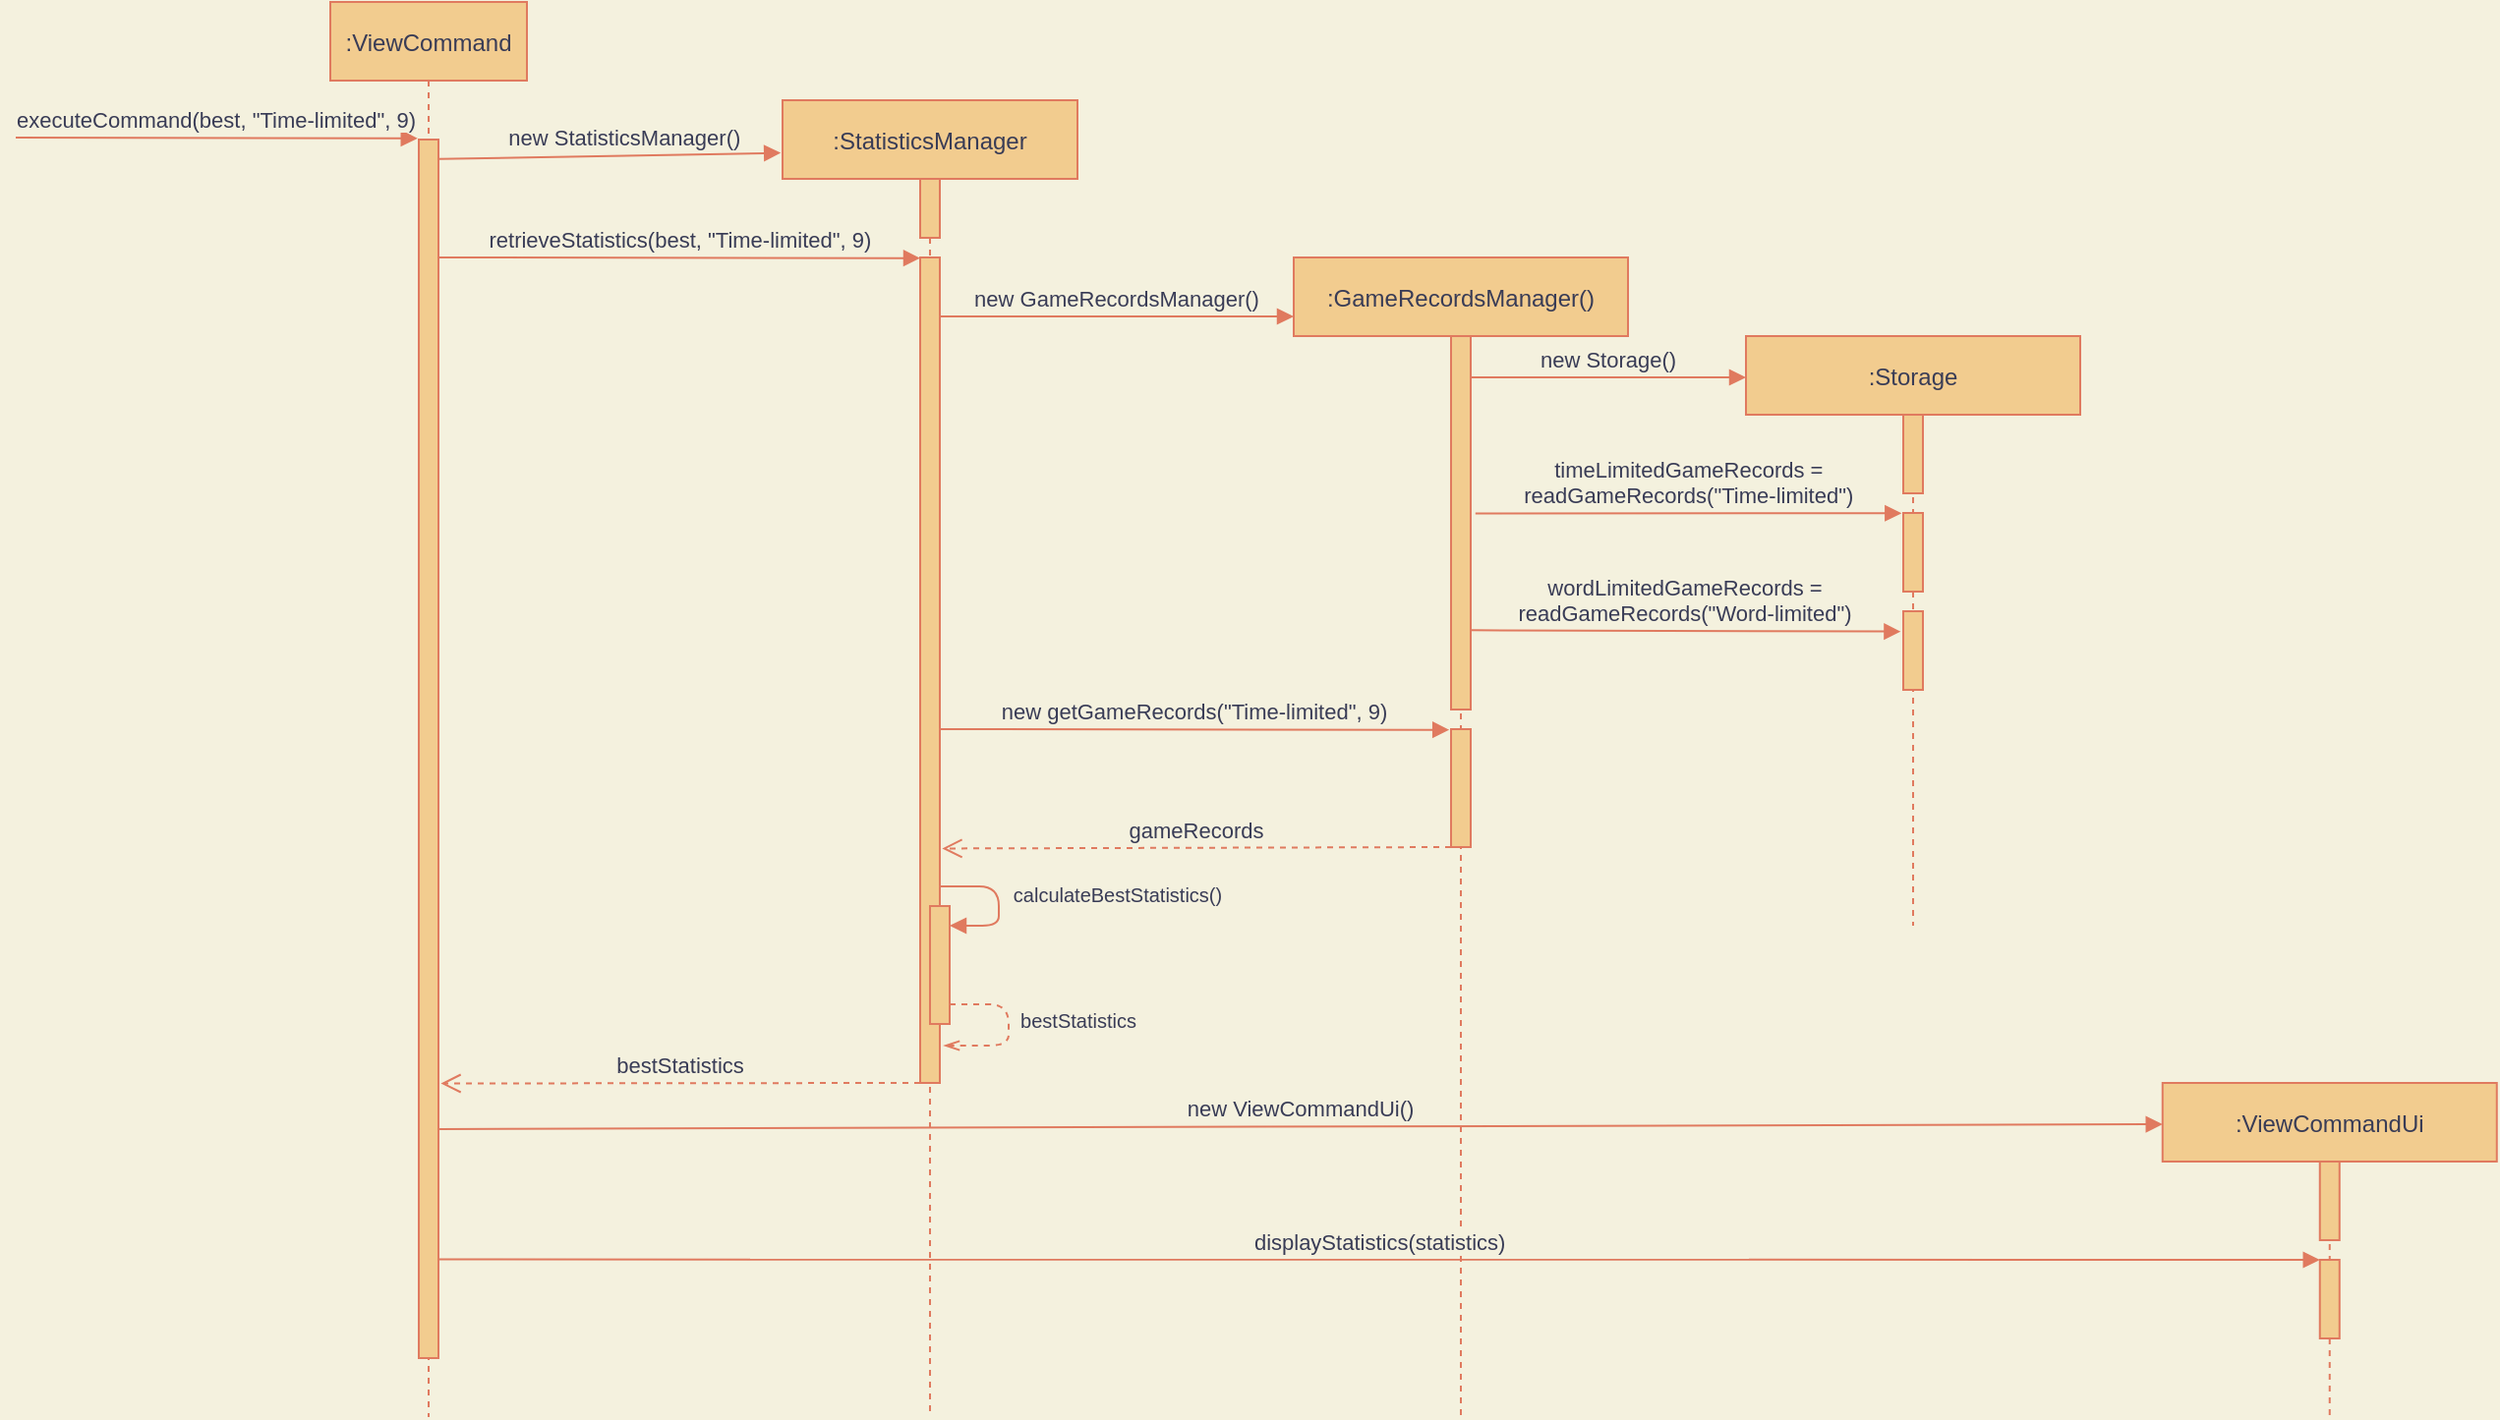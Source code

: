 <mxfile version="15.5.9" type="device"><diagram id="kgpKYQtTHZ0yAKxKKP6v" name="Page-1"><mxGraphModel dx="2300" dy="895" grid="1" gridSize="10" guides="1" tooltips="1" connect="1" arrows="1" fold="1" page="1" pageScale="1" pageWidth="850" pageHeight="1100" background="#F4F1DE" math="0" shadow="0"><root><mxCell id="0"/><mxCell id="1" parent="0"/><mxCell id="3nuBFxr9cyL0pnOWT2aG-1" value=":ViewCommand" style="shape=umlLifeline;perimeter=lifelinePerimeter;container=1;collapsible=0;recursiveResize=0;rounded=0;shadow=0;strokeWidth=1;fillColor=#F2CC8F;strokeColor=#E07A5F;fontColor=#393C56;" parent="1" vertex="1"><mxGeometry x="120" y="80" width="100" height="720" as="geometry"/></mxCell><mxCell id="3nuBFxr9cyL0pnOWT2aG-2" value="" style="points=[];perimeter=orthogonalPerimeter;rounded=0;shadow=0;strokeWidth=1;fillColor=#F2CC8F;strokeColor=#E07A5F;fontColor=#393C56;" parent="3nuBFxr9cyL0pnOWT2aG-1" vertex="1"><mxGeometry x="45" y="70" width="10" height="620" as="geometry"/></mxCell><mxCell id="3nuBFxr9cyL0pnOWT2aG-5" value=":StatisticsManager" style="shape=umlLifeline;perimeter=lifelinePerimeter;container=1;collapsible=0;recursiveResize=0;rounded=0;shadow=0;strokeWidth=1;fillColor=#F2CC8F;strokeColor=#E07A5F;fontColor=#393C56;" parent="1" vertex="1"><mxGeometry x="350" y="130" width="150" height="670" as="geometry"/></mxCell><mxCell id="AtaeinEIF2znPqNA6Qin-2" value="" style="points=[];perimeter=orthogonalPerimeter;rounded=0;shadow=0;strokeWidth=1;fillColor=#F2CC8F;strokeColor=#E07A5F;fontColor=#393C56;" vertex="1" parent="3nuBFxr9cyL0pnOWT2aG-5"><mxGeometry x="70" y="40" width="10" height="30" as="geometry"/></mxCell><mxCell id="3nuBFxr9cyL0pnOWT2aG-4" value="" style="points=[];perimeter=orthogonalPerimeter;rounded=0;shadow=0;strokeWidth=1;fillColor=#F2CC8F;strokeColor=#E07A5F;fontColor=#393C56;" parent="3nuBFxr9cyL0pnOWT2aG-5" vertex="1"><mxGeometry x="70" y="80" width="10" height="420" as="geometry"/></mxCell><mxCell id="AtaeinEIF2znPqNA6Qin-4" value="retrieveStatistics(best, &quot;Time-limited&quot;, 9)" style="verticalAlign=bottom;endArrow=block;shadow=0;strokeWidth=1;labelBackgroundColor=#F4F1DE;strokeColor=#E07A5F;fontColor=#393C56;" edge="1" parent="3nuBFxr9cyL0pnOWT2aG-5"><mxGeometry relative="1" as="geometry"><mxPoint x="-174.55" y="80" as="sourcePoint"/><mxPoint x="70" y="80.34" as="targetPoint"/></mxGeometry></mxCell><mxCell id="AtaeinEIF2znPqNA6Qin-31" style="edgeStyle=none;rounded=1;sketch=0;hachureGap=4;orthogonalLoop=1;jettySize=auto;html=1;fontFamily=Helvetica;fontSize=10;fontColor=#393C56;endArrow=open;startSize=6;endSize=6;sourcePerimeterSpacing=0;targetPerimeterSpacing=0;strokeColor=#E07A5F;fillColor=#F2CC8F;" edge="1" parent="3nuBFxr9cyL0pnOWT2aG-5" source="AtaeinEIF2znPqNA6Qin-20" target="3nuBFxr9cyL0pnOWT2aG-5"><mxGeometry relative="1" as="geometry"/></mxCell><mxCell id="AtaeinEIF2znPqNA6Qin-20" value="" style="points=[];perimeter=orthogonalPerimeter;rounded=0;shadow=0;strokeWidth=1;fillColor=#F2CC8F;strokeColor=#E07A5F;fontColor=#393C56;" vertex="1" parent="3nuBFxr9cyL0pnOWT2aG-5"><mxGeometry x="75" y="410" width="10" height="60" as="geometry"/></mxCell><mxCell id="AtaeinEIF2znPqNA6Qin-24" value="" style="edgeStyle=orthogonalEdgeStyle;html=1;align=left;spacingLeft=2;endArrow=block;rounded=1;entryX=1;entryY=0;sketch=0;hachureGap=4;fontFamily=Helvetica;fontSize=10;fontColor=#393C56;startSize=6;endSize=6;sourcePerimeterSpacing=0;targetPerimeterSpacing=0;strokeColor=#E07A5F;fillColor=#F2CC8F;" edge="1" parent="3nuBFxr9cyL0pnOWT2aG-5"><mxGeometry relative="1" as="geometry"><mxPoint x="80" y="400" as="sourcePoint"/><Array as="points"><mxPoint x="110" y="400"/><mxPoint x="110" y="420"/></Array><mxPoint x="85.0" y="420" as="targetPoint"/></mxGeometry></mxCell><mxCell id="AtaeinEIF2znPqNA6Qin-27" value="&lt;font style=&quot;font-size: 10px&quot;&gt;calculateBestStatistics()&lt;/font&gt;" style="edgeLabel;html=1;align=center;verticalAlign=middle;resizable=0;points=[];fontSize=20;fontFamily=Helvetica;fontColor=#393C56;labelBackgroundColor=none;" vertex="1" connectable="0" parent="AtaeinEIF2znPqNA6Qin-24"><mxGeometry x="-0.029" y="1" relative="1" as="geometry"><mxPoint x="59" y="-7" as="offset"/></mxGeometry></mxCell><mxCell id="AtaeinEIF2znPqNA6Qin-34" value="" style="edgeStyle=orthogonalEdgeStyle;html=1;align=left;spacingLeft=2;endArrow=openThin;rounded=1;sketch=0;hachureGap=4;fontFamily=Helvetica;fontSize=10;fontColor=#393C56;startSize=6;endSize=6;sourcePerimeterSpacing=0;targetPerimeterSpacing=0;strokeColor=#E07A5F;fillColor=#F2CC8F;dashed=1;endFill=0;" edge="1" parent="3nuBFxr9cyL0pnOWT2aG-5"><mxGeometry relative="1" as="geometry"><mxPoint x="85" y="460" as="sourcePoint"/><Array as="points"><mxPoint x="115" y="460"/><mxPoint x="115" y="481"/></Array><mxPoint x="82" y="481" as="targetPoint"/></mxGeometry></mxCell><mxCell id="AtaeinEIF2znPqNA6Qin-35" value="&lt;font style=&quot;font-size: 10px&quot;&gt;bestStatistics&lt;/font&gt;" style="edgeLabel;html=1;align=center;verticalAlign=middle;resizable=0;points=[];fontSize=20;fontFamily=Helvetica;fontColor=#393C56;labelBackgroundColor=none;" vertex="1" connectable="0" parent="AtaeinEIF2znPqNA6Qin-34"><mxGeometry x="-0.029" y="1" relative="1" as="geometry"><mxPoint x="34" y="-7" as="offset"/></mxGeometry></mxCell><mxCell id="AtaeinEIF2znPqNA6Qin-55" value="bestStatistics" style="verticalAlign=bottom;endArrow=open;dashed=1;endSize=8;shadow=0;strokeWidth=1;labelBackgroundColor=#F4F1DE;strokeColor=#E07A5F;fontColor=#393C56;exitX=0;exitY=1;exitDx=0;exitDy=0;exitPerimeter=0;entryX=1.124;entryY=0.649;entryDx=0;entryDy=0;entryPerimeter=0;" edge="1" parent="3nuBFxr9cyL0pnOWT2aG-5"><mxGeometry relative="1" as="geometry"><mxPoint x="-173.76" y="500.26" as="targetPoint"/><mxPoint x="70" y="500" as="sourcePoint"/></mxGeometry></mxCell><mxCell id="3nuBFxr9cyL0pnOWT2aG-8" value="new StatisticsManager()" style="verticalAlign=bottom;endArrow=block;entryX=-0.006;entryY=0.04;shadow=0;strokeWidth=1;labelBackgroundColor=#F4F1DE;strokeColor=#E07A5F;fontColor=#393C56;entryDx=0;entryDy=0;entryPerimeter=0;exitX=1.017;exitY=0.016;exitDx=0;exitDy=0;exitPerimeter=0;" parent="1" source="3nuBFxr9cyL0pnOWT2aG-2" target="3nuBFxr9cyL0pnOWT2aG-5" edge="1"><mxGeometry x="0.087" relative="1" as="geometry"><mxPoint x="180" y="160" as="sourcePoint"/><mxPoint x="345" y="160.0" as="targetPoint"/><mxPoint as="offset"/></mxGeometry></mxCell><mxCell id="AtaeinEIF2znPqNA6Qin-1" value=":GameRecordsManager()" style="shape=umlLifeline;perimeter=lifelinePerimeter;container=1;collapsible=0;recursiveResize=0;rounded=0;shadow=0;strokeWidth=1;fillColor=#F2CC8F;strokeColor=#E07A5F;fontColor=#393C56;" vertex="1" parent="1"><mxGeometry x="610" y="210" width="170" height="590" as="geometry"/></mxCell><mxCell id="AtaeinEIF2znPqNA6Qin-3" value="" style="points=[];perimeter=orthogonalPerimeter;rounded=0;shadow=0;strokeWidth=1;fillColor=#F2CC8F;strokeColor=#E07A5F;fontColor=#393C56;" vertex="1" parent="AtaeinEIF2znPqNA6Qin-1"><mxGeometry x="80" y="40" width="10" height="190" as="geometry"/></mxCell><mxCell id="AtaeinEIF2znPqNA6Qin-18" value="" style="points=[];perimeter=orthogonalPerimeter;rounded=0;shadow=0;strokeWidth=1;fillColor=#F2CC8F;strokeColor=#E07A5F;fontColor=#393C56;" vertex="1" parent="AtaeinEIF2znPqNA6Qin-1"><mxGeometry x="80" y="240" width="10" height="60" as="geometry"/></mxCell><mxCell id="AtaeinEIF2znPqNA6Qin-19" value="gameRecords" style="verticalAlign=bottom;endArrow=open;dashed=1;endSize=8;shadow=0;strokeWidth=1;labelBackgroundColor=#F4F1DE;strokeColor=#E07A5F;fontColor=#393C56;entryX=1.12;entryY=0.716;entryDx=0;entryDy=0;entryPerimeter=0;" edge="1" parent="AtaeinEIF2znPqNA6Qin-1" target="3nuBFxr9cyL0pnOWT2aG-4"><mxGeometry relative="1" as="geometry"><mxPoint x="-109.9" y="300" as="targetPoint"/><mxPoint x="80" y="300" as="sourcePoint"/></mxGeometry></mxCell><mxCell id="AtaeinEIF2znPqNA6Qin-5" value="new GameRecordsManager()" style="verticalAlign=bottom;endArrow=block;shadow=0;strokeWidth=1;labelBackgroundColor=#F4F1DE;strokeColor=#E07A5F;fontColor=#393C56;" edge="1" parent="1"><mxGeometry relative="1" as="geometry"><mxPoint x="430" y="240" as="sourcePoint"/><mxPoint x="610" y="240" as="targetPoint"/></mxGeometry></mxCell><mxCell id="AtaeinEIF2znPqNA6Qin-6" value=":Storage" style="shape=umlLifeline;perimeter=lifelinePerimeter;container=1;collapsible=0;recursiveResize=0;rounded=0;shadow=0;strokeWidth=1;fillColor=#F2CC8F;strokeColor=#E07A5F;fontColor=#393C56;" vertex="1" parent="1"><mxGeometry x="840" y="250" width="170" height="300" as="geometry"/></mxCell><mxCell id="AtaeinEIF2znPqNA6Qin-7" value="" style="points=[];perimeter=orthogonalPerimeter;rounded=0;shadow=0;strokeWidth=1;fillColor=#F2CC8F;strokeColor=#E07A5F;fontColor=#393C56;" vertex="1" parent="AtaeinEIF2znPqNA6Qin-6"><mxGeometry x="80" y="40" width="10" height="40" as="geometry"/></mxCell><mxCell id="AtaeinEIF2znPqNA6Qin-10" value="new Storage()" style="verticalAlign=bottom;endArrow=block;shadow=0;strokeWidth=1;labelBackgroundColor=#F4F1DE;strokeColor=#E07A5F;fontColor=#393C56;" edge="1" parent="AtaeinEIF2znPqNA6Qin-6"><mxGeometry relative="1" as="geometry"><mxPoint x="-140" y="21" as="sourcePoint"/><mxPoint y="21" as="targetPoint"/></mxGeometry></mxCell><mxCell id="AtaeinEIF2znPqNA6Qin-13" value="" style="points=[];perimeter=orthogonalPerimeter;rounded=0;shadow=0;strokeWidth=1;fillColor=#F2CC8F;strokeColor=#E07A5F;fontColor=#393C56;" vertex="1" parent="AtaeinEIF2znPqNA6Qin-6"><mxGeometry x="80" y="90" width="10" height="40" as="geometry"/></mxCell><mxCell id="AtaeinEIF2znPqNA6Qin-14" value="" style="points=[];perimeter=orthogonalPerimeter;rounded=0;shadow=0;strokeWidth=1;fillColor=#F2CC8F;strokeColor=#E07A5F;fontColor=#393C56;" vertex="1" parent="AtaeinEIF2znPqNA6Qin-6"><mxGeometry x="80" y="140" width="10" height="40" as="geometry"/></mxCell><mxCell id="AtaeinEIF2znPqNA6Qin-12" value="timeLimitedGameRecords = &#10;readGameRecords(&quot;Time-limited&quot;)" style="verticalAlign=bottom;endArrow=block;shadow=0;strokeWidth=1;labelBackgroundColor=#F4F1DE;strokeColor=#E07A5F;fontColor=#393C56;exitX=1.24;exitY=0.475;exitDx=0;exitDy=0;exitPerimeter=0;entryX=-0.084;entryY=0.003;entryDx=0;entryDy=0;entryPerimeter=0;" edge="1" parent="1" source="AtaeinEIF2znPqNA6Qin-3" target="AtaeinEIF2znPqNA6Qin-13"><mxGeometry x="-0.001" relative="1" as="geometry"><mxPoint x="700" y="309.8" as="sourcePoint"/><mxPoint x="920" y="339" as="targetPoint"/><mxPoint as="offset"/></mxGeometry></mxCell><mxCell id="AtaeinEIF2znPqNA6Qin-15" value="wordLimitedGameRecords = &#10;readGameRecords(&quot;Word-limited&quot;)" style="verticalAlign=bottom;endArrow=block;shadow=0;strokeWidth=1;labelBackgroundColor=#F4F1DE;strokeColor=#E07A5F;fontColor=#393C56;exitX=1.045;exitY=0.426;exitDx=0;exitDy=0;exitPerimeter=0;entryX=-0.084;entryY=0.003;entryDx=0;entryDy=0;entryPerimeter=0;" edge="1" parent="1"><mxGeometry x="-0.001" relative="1" as="geometry"><mxPoint x="700.0" y="399.67" as="sourcePoint"/><mxPoint x="918.71" y="400.33" as="targetPoint"/><mxPoint as="offset"/></mxGeometry></mxCell><mxCell id="AtaeinEIF2znPqNA6Qin-17" value="new getGameRecords(&quot;Time-limited&quot;, 9)" style="verticalAlign=bottom;endArrow=block;shadow=0;strokeWidth=1;labelBackgroundColor=#F4F1DE;strokeColor=#E07A5F;fontColor=#393C56;entryX=-0.09;entryY=0.006;entryDx=0;entryDy=0;entryPerimeter=0;" edge="1" parent="1" target="AtaeinEIF2znPqNA6Qin-18"><mxGeometry relative="1" as="geometry"><mxPoint x="430" y="450" as="sourcePoint"/><mxPoint x="610" y="450" as="targetPoint"/></mxGeometry></mxCell><mxCell id="AtaeinEIF2znPqNA6Qin-42" value=":ViewCommandUi" style="shape=umlLifeline;perimeter=lifelinePerimeter;container=1;collapsible=0;recursiveResize=0;rounded=0;shadow=0;strokeWidth=1;fillColor=#F2CC8F;strokeColor=#E07A5F;fontColor=#393C56;" vertex="1" parent="1"><mxGeometry x="1051.88" y="630" width="170" height="170" as="geometry"/></mxCell><mxCell id="AtaeinEIF2znPqNA6Qin-43" value="" style="points=[];perimeter=orthogonalPerimeter;rounded=0;shadow=0;strokeWidth=1;fillColor=#F2CC8F;strokeColor=#E07A5F;fontColor=#393C56;" vertex="1" parent="AtaeinEIF2znPqNA6Qin-42"><mxGeometry x="80" y="40" width="10" height="40" as="geometry"/></mxCell><mxCell id="AtaeinEIF2znPqNA6Qin-44" value="new ViewCommandUi()" style="verticalAlign=bottom;endArrow=block;shadow=0;strokeWidth=1;labelBackgroundColor=#F4F1DE;strokeColor=#E07A5F;fontColor=#393C56;exitX=1.052;exitY=0.812;exitDx=0;exitDy=0;exitPerimeter=0;" edge="1" parent="AtaeinEIF2znPqNA6Qin-42" source="3nuBFxr9cyL0pnOWT2aG-2"><mxGeometry relative="1" as="geometry"><mxPoint x="-630" y="21" as="sourcePoint"/><mxPoint y="21" as="targetPoint"/></mxGeometry></mxCell><mxCell id="AtaeinEIF2znPqNA6Qin-45" value="" style="points=[];perimeter=orthogonalPerimeter;rounded=0;shadow=0;strokeWidth=1;fillColor=#F2CC8F;strokeColor=#E07A5F;fontColor=#393C56;" vertex="1" parent="AtaeinEIF2znPqNA6Qin-42"><mxGeometry x="80" y="90" width="10" height="40" as="geometry"/></mxCell><mxCell id="AtaeinEIF2znPqNA6Qin-47" value="displayStatistics(statistics)" style="verticalAlign=bottom;endArrow=block;shadow=0;strokeWidth=1;labelBackgroundColor=#F4F1DE;strokeColor=#E07A5F;fontColor=#393C56;exitX=1.033;exitY=0.919;exitDx=0;exitDy=0;exitPerimeter=0;" edge="1" parent="1" source="3nuBFxr9cyL0pnOWT2aG-2"><mxGeometry relative="1" as="geometry"><mxPoint x="180" y="720" as="sourcePoint"/><mxPoint x="1131.88" y="720" as="targetPoint"/></mxGeometry></mxCell><mxCell id="AtaeinEIF2znPqNA6Qin-56" value="executeCommand(best, &quot;Time-limited&quot;, 9)" style="verticalAlign=bottom;endArrow=block;shadow=0;strokeWidth=1;labelBackgroundColor=#F4F1DE;strokeColor=#E07A5F;fontColor=#393C56;entryX=-0.062;entryY=-0.001;entryDx=0;entryDy=0;entryPerimeter=0;" edge="1" parent="1" target="3nuBFxr9cyL0pnOWT2aG-2"><mxGeometry relative="1" as="geometry"><mxPoint x="-40" y="149" as="sourcePoint"/><mxPoint x="170" y="150" as="targetPoint"/></mxGeometry></mxCell></root></mxGraphModel></diagram></mxfile>